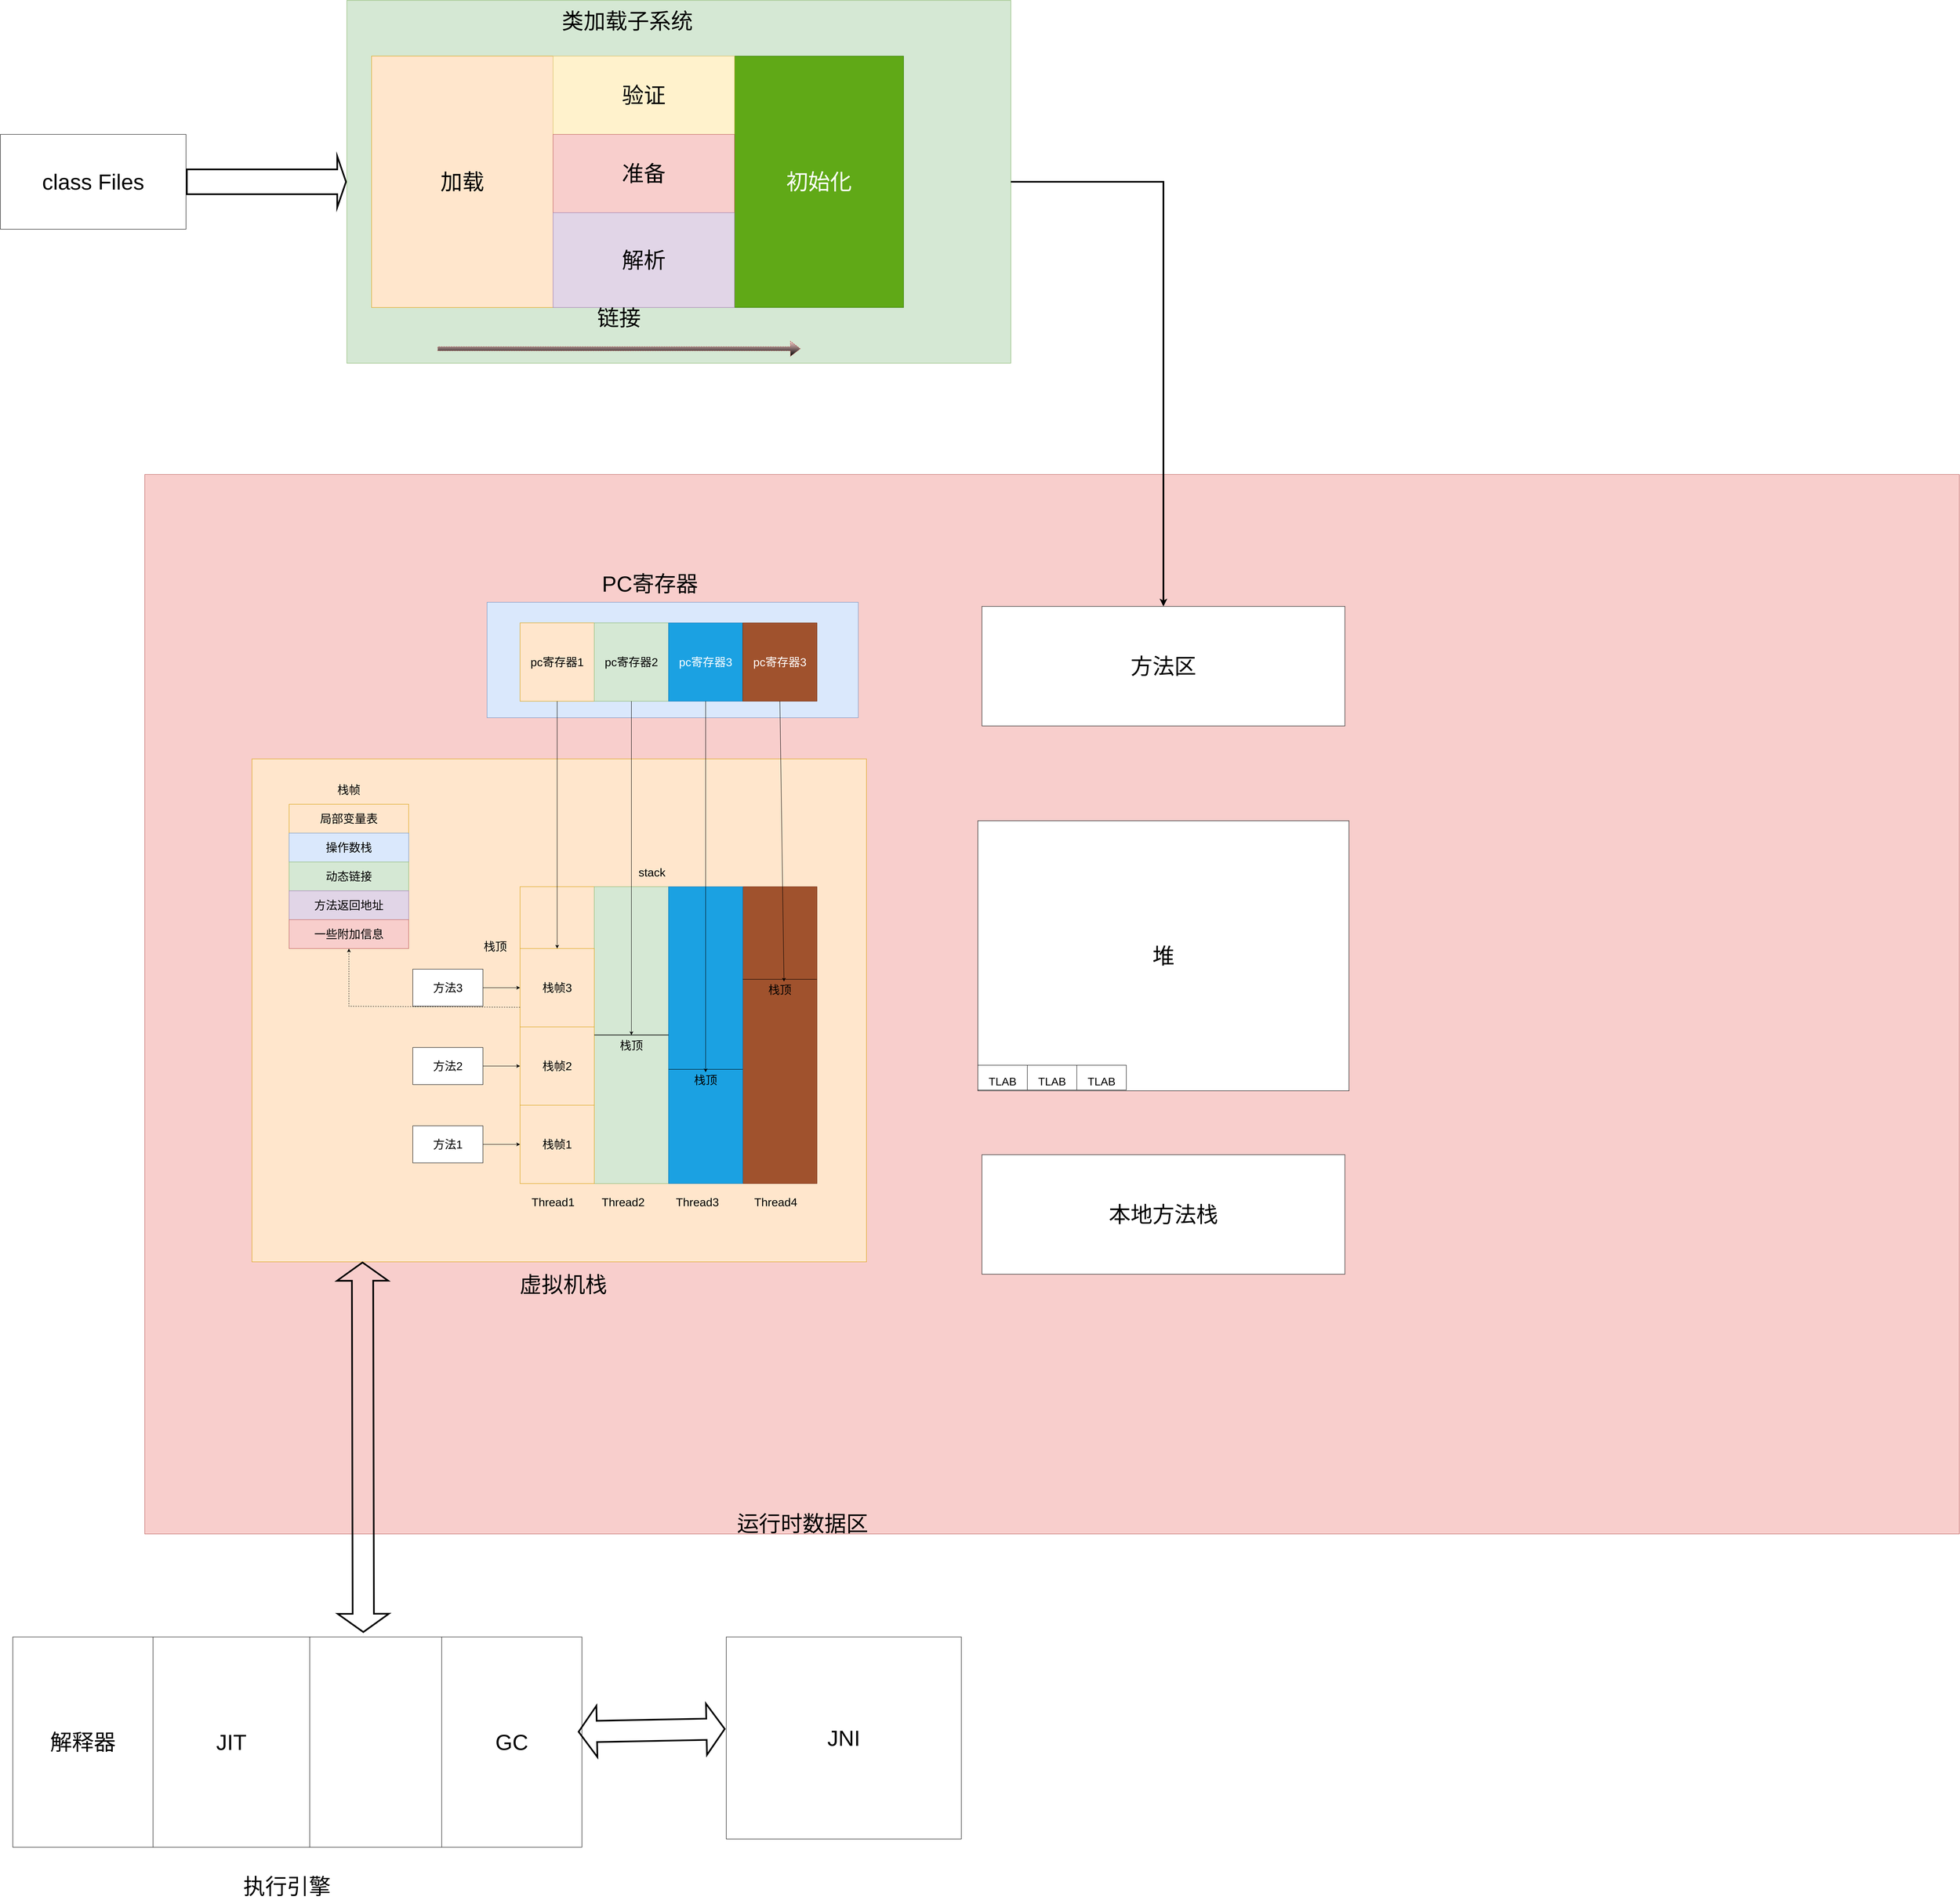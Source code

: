 <mxfile version="20.2.5" type="github">
  <diagram name="Page-1" id="e7e014a7-5840-1c2e-5031-d8a46d1fe8dd">
    <mxGraphModel dx="4606" dy="4348" grid="1" gridSize="10" guides="1" tooltips="1" connect="1" arrows="1" fold="1" page="1" pageScale="1" pageWidth="1169" pageHeight="826" background="none" math="0" shadow="0">
      <root>
        <mxCell id="0" />
        <mxCell id="1" parent="0" />
        <mxCell id="_ZzYg-q-LXf1VRRoxgUA-122" value="" style="rounded=0;whiteSpace=wrap;html=1;shadow=0;glass=0;fillStyle=auto;fontSize=53;strokeWidth=1;fillColor=#d5e8d4;strokeColor=#82b366;" vertex="1" parent="1">
          <mxGeometry x="-130" y="-2200" width="1610" height="880" as="geometry" />
        </mxCell>
        <mxCell id="_ZzYg-q-LXf1VRRoxgUA-120" value="" style="rounded=0;whiteSpace=wrap;html=1;shadow=0;glass=0;fillStyle=auto;fontSize=53;strokeWidth=1;fillColor=#f8cecc;strokeColor=#b85450;" vertex="1" parent="1">
          <mxGeometry x="-620" y="-1050" width="4400" height="2570" as="geometry" />
        </mxCell>
        <mxCell id="_ZzYg-q-LXf1VRRoxgUA-106" value="" style="rounded=0;whiteSpace=wrap;html=1;shadow=0;glass=0;fillStyle=auto;fontSize=53;strokeWidth=1;fillColor=#dae8fc;strokeColor=#6c8ebf;" vertex="1" parent="1">
          <mxGeometry x="210" y="-740" width="900" height="280" as="geometry" />
        </mxCell>
        <mxCell id="_ZzYg-q-LXf1VRRoxgUA-104" value="" style="rounded=0;whiteSpace=wrap;html=1;fillStyle=auto;fontSize=28;fillColor=#ffe6cc;strokeColor=#d79b00;glass=0;shadow=0;" vertex="1" parent="1">
          <mxGeometry x="-360" y="-360" width="1490" height="1220" as="geometry" />
        </mxCell>
        <mxCell id="_ZzYg-q-LXf1VRRoxgUA-43" value="" style="whiteSpace=wrap;html=1;aspect=fixed;fillColor=#a0522d;fontColor=#ffffff;strokeColor=#6D1F00;" vertex="1" parent="1">
          <mxGeometry x="290" y="-50" width="720" height="720" as="geometry" />
        </mxCell>
        <mxCell id="_ZzYg-q-LXf1VRRoxgUA-44" value="&lt;font style=&quot;font-size: 28px;&quot;&gt;stack&lt;/font&gt;" style="text;html=1;strokeColor=none;fillColor=none;align=center;verticalAlign=middle;whiteSpace=wrap;rounded=0;" vertex="1" parent="1">
          <mxGeometry x="410" y="-120" width="400" height="70" as="geometry" />
        </mxCell>
        <mxCell id="_ZzYg-q-LXf1VRRoxgUA-47" value="" style="rounded=0;whiteSpace=wrap;html=1;fontSize=28;fillColor=#ffe6cc;strokeColor=#d79b00;" vertex="1" parent="1">
          <mxGeometry x="290" y="-50" width="180" height="720" as="geometry" />
        </mxCell>
        <mxCell id="_ZzYg-q-LXf1VRRoxgUA-48" value="" style="rounded=0;whiteSpace=wrap;html=1;fontSize=28;fillColor=#d5e8d4;strokeColor=#82b366;" vertex="1" parent="1">
          <mxGeometry x="470" y="-50" width="180" height="720" as="geometry" />
        </mxCell>
        <mxCell id="_ZzYg-q-LXf1VRRoxgUA-49" value="" style="rounded=0;whiteSpace=wrap;html=1;fontSize=28;fillColor=#1ba1e2;fontColor=#ffffff;strokeColor=#006EAF;" vertex="1" parent="1">
          <mxGeometry x="650" y="-50" width="180" height="720" as="geometry" />
        </mxCell>
        <mxCell id="_ZzYg-q-LXf1VRRoxgUA-50" value="栈帧1" style="rounded=0;whiteSpace=wrap;html=1;fontSize=28;fillColor=#ffe6cc;strokeColor=#d79b00;" vertex="1" parent="1">
          <mxGeometry x="290" y="480" width="180" height="190" as="geometry" />
        </mxCell>
        <mxCell id="_ZzYg-q-LXf1VRRoxgUA-51" value="栈帧2" style="rounded=0;whiteSpace=wrap;html=1;fontSize=28;fillColor=#ffe6cc;strokeColor=#d79b00;" vertex="1" parent="1">
          <mxGeometry x="290" y="290" width="180" height="190" as="geometry" />
        </mxCell>
        <mxCell id="_ZzYg-q-LXf1VRRoxgUA-52" value="栈帧3" style="rounded=0;whiteSpace=wrap;html=1;fontSize=28;fillColor=#ffe6cc;strokeColor=#d79b00;" vertex="1" parent="1">
          <mxGeometry x="290" y="100" width="180" height="190" as="geometry" />
        </mxCell>
        <mxCell id="_ZzYg-q-LXf1VRRoxgUA-53" value="方法1" style="rounded=0;whiteSpace=wrap;html=1;fontSize=28;" vertex="1" parent="1">
          <mxGeometry x="30" y="530" width="170" height="90" as="geometry" />
        </mxCell>
        <mxCell id="_ZzYg-q-LXf1VRRoxgUA-54" value="方法2" style="rounded=0;whiteSpace=wrap;html=1;fontSize=28;" vertex="1" parent="1">
          <mxGeometry x="30" y="340" width="170" height="90" as="geometry" />
        </mxCell>
        <mxCell id="_ZzYg-q-LXf1VRRoxgUA-55" value="方法3" style="rounded=0;whiteSpace=wrap;html=1;fontSize=28;" vertex="1" parent="1">
          <mxGeometry x="30" y="150" width="170" height="90" as="geometry" />
        </mxCell>
        <mxCell id="_ZzYg-q-LXf1VRRoxgUA-56" value="" style="endArrow=classic;html=1;rounded=0;fontSize=28;exitX=1;exitY=0.5;exitDx=0;exitDy=0;entryX=0;entryY=0.5;entryDx=0;entryDy=0;" edge="1" parent="1" source="_ZzYg-q-LXf1VRRoxgUA-53" target="_ZzYg-q-LXf1VRRoxgUA-50">
          <mxGeometry width="50" height="50" relative="1" as="geometry">
            <mxPoint x="560" y="410" as="sourcePoint" />
            <mxPoint x="610" y="360" as="targetPoint" />
          </mxGeometry>
        </mxCell>
        <mxCell id="_ZzYg-q-LXf1VRRoxgUA-59" value="" style="endArrow=classic;html=1;rounded=0;fontSize=28;entryX=0;entryY=0.5;entryDx=0;entryDy=0;" edge="1" parent="1" source="_ZzYg-q-LXf1VRRoxgUA-54" target="_ZzYg-q-LXf1VRRoxgUA-51">
          <mxGeometry width="50" height="50" relative="1" as="geometry">
            <mxPoint x="560" y="410" as="sourcePoint" />
            <mxPoint x="610" y="360" as="targetPoint" />
          </mxGeometry>
        </mxCell>
        <mxCell id="_ZzYg-q-LXf1VRRoxgUA-61" value="pc寄存器1" style="rounded=0;whiteSpace=wrap;html=1;fontSize=28;fillColor=#ffe6cc;strokeColor=#d79b00;" vertex="1" parent="1">
          <mxGeometry x="290" y="-690" width="180" height="190" as="geometry" />
        </mxCell>
        <mxCell id="_ZzYg-q-LXf1VRRoxgUA-62" value="pc寄存器2" style="rounded=0;whiteSpace=wrap;html=1;fontSize=28;fillColor=#d5e8d4;strokeColor=#82b366;" vertex="1" parent="1">
          <mxGeometry x="470" y="-690" width="180" height="190" as="geometry" />
        </mxCell>
        <mxCell id="_ZzYg-q-LXf1VRRoxgUA-63" value="pc寄存器3" style="rounded=0;whiteSpace=wrap;html=1;fontSize=28;fillColor=#1ba1e2;fontColor=#ffffff;strokeColor=#006EAF;" vertex="1" parent="1">
          <mxGeometry x="650" y="-690" width="180" height="190" as="geometry" />
        </mxCell>
        <mxCell id="_ZzYg-q-LXf1VRRoxgUA-64" value="pc寄存器3" style="rounded=0;whiteSpace=wrap;html=1;fontSize=28;fillColor=#a0522d;fontColor=#ffffff;strokeColor=#6D1F00;" vertex="1" parent="1">
          <mxGeometry x="830" y="-690" width="180" height="190" as="geometry" />
        </mxCell>
        <mxCell id="_ZzYg-q-LXf1VRRoxgUA-65" value="Thread1" style="text;html=1;strokeColor=none;fillColor=none;align=center;verticalAlign=middle;whiteSpace=wrap;rounded=0;fontSize=28;" vertex="1" parent="1">
          <mxGeometry x="340" y="700" width="60" height="30" as="geometry" />
        </mxCell>
        <mxCell id="_ZzYg-q-LXf1VRRoxgUA-66" value="Thread2" style="text;html=1;strokeColor=none;fillColor=none;align=center;verticalAlign=middle;whiteSpace=wrap;rounded=0;fontSize=28;" vertex="1" parent="1">
          <mxGeometry x="510" y="700" width="60" height="30" as="geometry" />
        </mxCell>
        <mxCell id="_ZzYg-q-LXf1VRRoxgUA-67" value="Thread3" style="text;html=1;strokeColor=none;fillColor=none;align=center;verticalAlign=middle;whiteSpace=wrap;rounded=0;fontSize=28;" vertex="1" parent="1">
          <mxGeometry x="690" y="700" width="60" height="30" as="geometry" />
        </mxCell>
        <mxCell id="_ZzYg-q-LXf1VRRoxgUA-68" value="Thread4" style="text;html=1;strokeColor=none;fillColor=none;align=center;verticalAlign=middle;whiteSpace=wrap;rounded=0;fontSize=28;" vertex="1" parent="1">
          <mxGeometry x="880" y="700" width="60" height="30" as="geometry" />
        </mxCell>
        <mxCell id="_ZzYg-q-LXf1VRRoxgUA-70" value="" style="endArrow=classic;html=1;rounded=0;fontSize=28;entryX=0.5;entryY=0;entryDx=0;entryDy=0;" edge="1" parent="1" source="_ZzYg-q-LXf1VRRoxgUA-61" target="_ZzYg-q-LXf1VRRoxgUA-52">
          <mxGeometry width="50" height="50" relative="1" as="geometry">
            <mxPoint x="560" y="410" as="sourcePoint" />
            <mxPoint x="180" y="-60" as="targetPoint" />
          </mxGeometry>
        </mxCell>
        <mxCell id="_ZzYg-q-LXf1VRRoxgUA-74" value="栈顶" style="text;html=1;strokeColor=none;fillColor=none;align=center;verticalAlign=middle;whiteSpace=wrap;rounded=0;fontSize=28;" vertex="1" parent="1">
          <mxGeometry x="200" y="80" width="60" height="30" as="geometry" />
        </mxCell>
        <mxCell id="_ZzYg-q-LXf1VRRoxgUA-77" value="" style="endArrow=classic;html=1;rounded=0;fontSize=28;entryX=0;entryY=0.5;entryDx=0;entryDy=0;exitX=1;exitY=0.5;exitDx=0;exitDy=0;" edge="1" parent="1" source="_ZzYg-q-LXf1VRRoxgUA-55" target="_ZzYg-q-LXf1VRRoxgUA-52">
          <mxGeometry width="50" height="50" relative="1" as="geometry">
            <mxPoint x="200" y="385" as="sourcePoint" />
            <mxPoint x="290" y="385" as="targetPoint" />
            <Array as="points" />
          </mxGeometry>
        </mxCell>
        <mxCell id="_ZzYg-q-LXf1VRRoxgUA-78" value="栈顶" style="text;html=1;strokeColor=none;fillColor=none;align=center;verticalAlign=middle;whiteSpace=wrap;rounded=0;fontSize=28;" vertex="1" parent="1">
          <mxGeometry x="530" y="320" width="60" height="30" as="geometry" />
        </mxCell>
        <mxCell id="_ZzYg-q-LXf1VRRoxgUA-81" value="" style="endArrow=none;html=1;rounded=0;fontSize=28;entryX=1;entryY=0.5;entryDx=0;entryDy=0;exitX=0;exitY=0.5;exitDx=0;exitDy=0;" edge="1" parent="1" source="_ZzYg-q-LXf1VRRoxgUA-48" target="_ZzYg-q-LXf1VRRoxgUA-48">
          <mxGeometry width="50" height="50" relative="1" as="geometry">
            <mxPoint x="330" y="330" as="sourcePoint" />
            <mxPoint x="380" y="280" as="targetPoint" />
          </mxGeometry>
        </mxCell>
        <mxCell id="_ZzYg-q-LXf1VRRoxgUA-83" value="" style="endArrow=none;html=1;rounded=0;fontSize=28;entryX=1;entryY=0.5;entryDx=0;entryDy=0;exitX=0;exitY=0.5;exitDx=0;exitDy=0;" edge="1" parent="1">
          <mxGeometry width="50" height="50" relative="1" as="geometry">
            <mxPoint x="470" y="309.33" as="sourcePoint" />
            <mxPoint x="650" y="309.33" as="targetPoint" />
          </mxGeometry>
        </mxCell>
        <mxCell id="_ZzYg-q-LXf1VRRoxgUA-84" value="" style="endArrow=none;html=1;rounded=0;fontSize=28;entryX=1;entryY=0.5;entryDx=0;entryDy=0;exitX=0;exitY=0.5;exitDx=0;exitDy=0;" edge="1" parent="1">
          <mxGeometry width="50" height="50" relative="1" as="geometry">
            <mxPoint x="650" y="393.0" as="sourcePoint" />
            <mxPoint x="830" y="393.0" as="targetPoint" />
          </mxGeometry>
        </mxCell>
        <mxCell id="_ZzYg-q-LXf1VRRoxgUA-85" value="栈顶" style="text;html=1;strokeColor=none;fillColor=none;align=center;verticalAlign=middle;whiteSpace=wrap;rounded=0;fontSize=28;" vertex="1" parent="1">
          <mxGeometry x="710" y="403.67" width="60" height="30" as="geometry" />
        </mxCell>
        <mxCell id="_ZzYg-q-LXf1VRRoxgUA-86" value="" style="endArrow=none;html=1;rounded=0;fontSize=28;entryX=1;entryY=0.5;entryDx=0;entryDy=0;exitX=0;exitY=0.5;exitDx=0;exitDy=0;" edge="1" parent="1">
          <mxGeometry width="50" height="50" relative="1" as="geometry">
            <mxPoint x="830" y="174.66" as="sourcePoint" />
            <mxPoint x="1010" y="174.66" as="targetPoint" />
          </mxGeometry>
        </mxCell>
        <mxCell id="_ZzYg-q-LXf1VRRoxgUA-87" value="栈顶" style="text;html=1;strokeColor=none;fillColor=none;align=center;verticalAlign=middle;whiteSpace=wrap;rounded=0;fontSize=28;" vertex="1" parent="1">
          <mxGeometry x="890" y="185.33" width="60" height="30" as="geometry" />
        </mxCell>
        <mxCell id="_ZzYg-q-LXf1VRRoxgUA-89" value="" style="endArrow=classic;html=1;rounded=0;fontSize=28;exitX=0.5;exitY=1;exitDx=0;exitDy=0;" edge="1" parent="1" source="_ZzYg-q-LXf1VRRoxgUA-62">
          <mxGeometry width="50" height="50" relative="1" as="geometry">
            <mxPoint x="380" y="-130" as="sourcePoint" />
            <mxPoint x="560" y="310" as="targetPoint" />
          </mxGeometry>
        </mxCell>
        <mxCell id="_ZzYg-q-LXf1VRRoxgUA-90" value="" style="endArrow=classic;html=1;rounded=0;fontSize=28;" edge="1" parent="1" source="_ZzYg-q-LXf1VRRoxgUA-63">
          <mxGeometry width="50" height="50" relative="1" as="geometry">
            <mxPoint x="560" y="-130" as="sourcePoint" />
            <mxPoint x="740" y="400" as="targetPoint" />
          </mxGeometry>
        </mxCell>
        <mxCell id="_ZzYg-q-LXf1VRRoxgUA-91" value="" style="endArrow=classic;html=1;rounded=0;fontSize=28;exitX=0.5;exitY=1;exitDx=0;exitDy=0;" edge="1" parent="1" source="_ZzYg-q-LXf1VRRoxgUA-64">
          <mxGeometry width="50" height="50" relative="1" as="geometry">
            <mxPoint x="740" y="-130" as="sourcePoint" />
            <mxPoint x="930" y="180" as="targetPoint" />
          </mxGeometry>
        </mxCell>
        <mxCell id="_ZzYg-q-LXf1VRRoxgUA-92" value="" style="rounded=0;whiteSpace=wrap;html=1;fontSize=28;fillColor=#ffe6cc;strokeColor=#d79b00;" vertex="1" parent="1">
          <mxGeometry x="-270" y="-250" width="290" height="350" as="geometry" />
        </mxCell>
        <mxCell id="_ZzYg-q-LXf1VRRoxgUA-93" value="局部变量表" style="rounded=0;whiteSpace=wrap;html=1;fontSize=28;fillColor=#ffe6cc;strokeColor=#d79b00;" vertex="1" parent="1">
          <mxGeometry x="-270" y="-250" width="290" height="70" as="geometry" />
        </mxCell>
        <mxCell id="_ZzYg-q-LXf1VRRoxgUA-94" value="操作数栈" style="rounded=0;whiteSpace=wrap;html=1;fontSize=28;fillColor=#dae8fc;strokeColor=#6c8ebf;" vertex="1" parent="1">
          <mxGeometry x="-270" y="-180" width="290" height="70" as="geometry" />
        </mxCell>
        <mxCell id="_ZzYg-q-LXf1VRRoxgUA-95" value="动态链接" style="rounded=0;whiteSpace=wrap;html=1;fontSize=28;fillColor=#d5e8d4;strokeColor=#82b366;" vertex="1" parent="1">
          <mxGeometry x="-270" y="-110" width="290" height="70" as="geometry" />
        </mxCell>
        <mxCell id="_ZzYg-q-LXf1VRRoxgUA-96" value="方法返回地址" style="rounded=0;whiteSpace=wrap;html=1;fontSize=28;fillColor=#e1d5e7;strokeColor=#9673a6;" vertex="1" parent="1">
          <mxGeometry x="-270" y="-40" width="290" height="70" as="geometry" />
        </mxCell>
        <mxCell id="_ZzYg-q-LXf1VRRoxgUA-97" value="一些附加信息" style="rounded=0;whiteSpace=wrap;html=1;fontSize=28;fillColor=#f8cecc;strokeColor=#b85450;" vertex="1" parent="1">
          <mxGeometry x="-270" y="30" width="290" height="70" as="geometry" />
        </mxCell>
        <mxCell id="_ZzYg-q-LXf1VRRoxgUA-100" value="栈帧" style="text;html=1;strokeColor=none;fillColor=none;align=center;verticalAlign=middle;whiteSpace=wrap;rounded=0;fontSize=28;" vertex="1" parent="1">
          <mxGeometry x="-155" y="-300" width="60" height="30" as="geometry" />
        </mxCell>
        <mxCell id="_ZzYg-q-LXf1VRRoxgUA-101" value="" style="endArrow=classic;html=1;rounded=0;fontSize=28;exitX=0;exitY=0.75;exitDx=0;exitDy=0;entryX=0.5;entryY=1;entryDx=0;entryDy=0;dashed=1;" edge="1" parent="1" source="_ZzYg-q-LXf1VRRoxgUA-52" target="_ZzYg-q-LXf1VRRoxgUA-97">
          <mxGeometry width="50" height="50" relative="1" as="geometry">
            <mxPoint x="260" y="150" as="sourcePoint" />
            <mxPoint x="310" y="100" as="targetPoint" />
            <Array as="points">
              <mxPoint x="-125" y="240" />
            </Array>
          </mxGeometry>
        </mxCell>
        <mxCell id="_ZzYg-q-LXf1VRRoxgUA-105" value="&lt;font style=&quot;font-size: 53px;&quot;&gt;虚拟机栈&lt;/font&gt;" style="text;html=1;strokeColor=none;fillColor=none;align=center;verticalAlign=middle;whiteSpace=wrap;rounded=0;fillStyle=auto;fontSize=28;strokeWidth=1;" vertex="1" parent="1">
          <mxGeometry x="250" y="900" width="290" height="30" as="geometry" />
        </mxCell>
        <mxCell id="_ZzYg-q-LXf1VRRoxgUA-107" value="PC寄存器" style="text;html=1;strokeColor=none;fillColor=none;align=center;verticalAlign=middle;whiteSpace=wrap;rounded=0;shadow=0;glass=0;fillStyle=auto;fontSize=53;" vertex="1" parent="1">
          <mxGeometry x="460" y="-800" width="290" height="30" as="geometry" />
        </mxCell>
        <mxCell id="_ZzYg-q-LXf1VRRoxgUA-108" value="" style="rounded=0;whiteSpace=wrap;html=1;shadow=0;glass=0;fillStyle=auto;fontSize=53;strokeWidth=1;fillColor=default;gradientColor=none;" vertex="1" parent="1">
          <mxGeometry x="-70" y="-2065" width="1290" height="610" as="geometry" />
        </mxCell>
        <mxCell id="_ZzYg-q-LXf1VRRoxgUA-109" value="类加载子系统" style="text;html=1;strokeColor=none;fillColor=none;align=center;verticalAlign=middle;whiteSpace=wrap;rounded=0;shadow=0;glass=0;fillStyle=auto;fontSize=53;" vertex="1" parent="1">
          <mxGeometry x="360" y="-2165" width="380" height="30" as="geometry" />
        </mxCell>
        <mxCell id="_ZzYg-q-LXf1VRRoxgUA-110" value="加载" style="rounded=0;whiteSpace=wrap;html=1;shadow=0;glass=0;fillStyle=auto;fontSize=53;strokeWidth=1;fillColor=#ffe6cc;strokeColor=#d79b00;" vertex="1" parent="1">
          <mxGeometry x="-70" y="-2065" width="440" height="610" as="geometry" />
        </mxCell>
        <mxCell id="_ZzYg-q-LXf1VRRoxgUA-111" value="" style="rounded=0;whiteSpace=wrap;html=1;shadow=0;glass=0;fillStyle=auto;fontSize=53;strokeWidth=1;fillColor=default;gradientColor=none;" vertex="1" parent="1">
          <mxGeometry x="370" y="-2065" width="440" height="610" as="geometry" />
        </mxCell>
        <mxCell id="_ZzYg-q-LXf1VRRoxgUA-112" value="初始化" style="rounded=0;whiteSpace=wrap;html=1;shadow=0;glass=0;fillStyle=auto;fontSize=53;strokeWidth=1;fillColor=#60a917;fontColor=#ffffff;strokeColor=#2D7600;" vertex="1" parent="1">
          <mxGeometry x="810" y="-2065" width="410" height="610" as="geometry" />
        </mxCell>
        <mxCell id="_ZzYg-q-LXf1VRRoxgUA-113" value="验证" style="rounded=0;whiteSpace=wrap;html=1;shadow=0;glass=0;fillStyle=auto;fontSize=53;strokeWidth=1;fillColor=#fff2cc;strokeColor=#d6b656;" vertex="1" parent="1">
          <mxGeometry x="370" y="-2065" width="440" height="190" as="geometry" />
        </mxCell>
        <mxCell id="_ZzYg-q-LXf1VRRoxgUA-114" value="准备" style="rounded=0;whiteSpace=wrap;html=1;shadow=0;glass=0;fillStyle=auto;fontSize=53;strokeWidth=1;fillColor=#f8cecc;strokeColor=#b85450;" vertex="1" parent="1">
          <mxGeometry x="370" y="-1875" width="440" height="190" as="geometry" />
        </mxCell>
        <mxCell id="_ZzYg-q-LXf1VRRoxgUA-115" value="解析" style="rounded=0;whiteSpace=wrap;html=1;shadow=0;glass=0;fillStyle=auto;fontSize=53;strokeWidth=1;fillColor=#e1d5e7;strokeColor=#9673a6;" vertex="1" parent="1">
          <mxGeometry x="370" y="-1685" width="440" height="230" as="geometry" />
        </mxCell>
        <mxCell id="_ZzYg-q-LXf1VRRoxgUA-117" value="" style="shape=flexArrow;endArrow=classic;html=1;rounded=0;dashed=1;fontSize=53;endWidth=25.714;endSize=7.629;fillColor=#f8cecc;strokeColor=#b85450;gradientColor=default;" edge="1" parent="1">
          <mxGeometry width="50" height="50" relative="1" as="geometry">
            <mxPoint x="90" y="-1355" as="sourcePoint" />
            <mxPoint x="970" y="-1355" as="targetPoint" />
            <Array as="points">
              <mxPoint x="270" y="-1355" />
              <mxPoint x="440" y="-1355" />
              <mxPoint x="530" y="-1355" />
              <mxPoint x="610" y="-1355" />
            </Array>
          </mxGeometry>
        </mxCell>
        <mxCell id="_ZzYg-q-LXf1VRRoxgUA-121" value="&lt;font style=&quot;font-size: 53px;&quot;&gt;运行时数据区&lt;/font&gt;" style="text;html=1;strokeColor=none;fillColor=none;align=center;verticalAlign=middle;whiteSpace=wrap;rounded=0;fillStyle=auto;fontSize=28;strokeWidth=1;" vertex="1" parent="1">
          <mxGeometry x="710" y="1480" width="530" height="30" as="geometry" />
        </mxCell>
        <mxCell id="_ZzYg-q-LXf1VRRoxgUA-124" value="方法区" style="rounded=0;whiteSpace=wrap;html=1;shadow=0;glass=0;fillStyle=auto;fontSize=53;strokeWidth=1;fillColor=default;gradientColor=none;" vertex="1" parent="1">
          <mxGeometry x="1410" y="-730" width="880" height="290" as="geometry" />
        </mxCell>
        <mxCell id="_ZzYg-q-LXf1VRRoxgUA-125" value="堆" style="rounded=0;whiteSpace=wrap;html=1;shadow=0;glass=0;fillStyle=auto;fontSize=53;strokeWidth=1;fillColor=default;gradientColor=none;" vertex="1" parent="1">
          <mxGeometry x="1400" y="-210" width="900" height="655" as="geometry" />
        </mxCell>
        <mxCell id="_ZzYg-q-LXf1VRRoxgUA-126" value="本地方法栈" style="rounded=0;whiteSpace=wrap;html=1;shadow=0;glass=0;fillStyle=auto;fontSize=53;strokeWidth=1;fillColor=default;gradientColor=none;" vertex="1" parent="1">
          <mxGeometry x="1410" y="600" width="880" height="290" as="geometry" />
        </mxCell>
        <mxCell id="_ZzYg-q-LXf1VRRoxgUA-127" value="" style="endArrow=classic;html=1;rounded=0;fontSize=53;startSize=16;sourcePerimeterSpacing=11;targetPerimeterSpacing=10;strokeWidth=4;gradientColor=default;gradientDirection=east;exitX=1;exitY=0.5;exitDx=0;exitDy=0;entryX=0.5;entryY=0;entryDx=0;entryDy=0;edgeStyle=orthogonalEdgeStyle;" edge="1" parent="1" source="_ZzYg-q-LXf1VRRoxgUA-122" target="_ZzYg-q-LXf1VRRoxgUA-124">
          <mxGeometry width="50" height="50" relative="1" as="geometry">
            <mxPoint x="1170" y="-480" as="sourcePoint" />
            <mxPoint x="1220" y="-530" as="targetPoint" />
          </mxGeometry>
        </mxCell>
        <mxCell id="_ZzYg-q-LXf1VRRoxgUA-128" value="" style="rounded=0;whiteSpace=wrap;html=1;shadow=0;glass=0;fillStyle=auto;fontSize=53;strokeWidth=1;fillColor=default;gradientColor=none;" vertex="1" parent="1">
          <mxGeometry x="-940" y="1770" width="1380" height="510" as="geometry" />
        </mxCell>
        <mxCell id="_ZzYg-q-LXf1VRRoxgUA-129" value="&lt;font style=&quot;font-size: 53px;&quot;&gt;执行引擎&lt;/font&gt;" style="text;html=1;strokeColor=none;fillColor=none;align=center;verticalAlign=middle;whiteSpace=wrap;rounded=0;fillStyle=auto;fontSize=28;strokeWidth=1;" vertex="1" parent="1">
          <mxGeometry x="-540" y="2360" width="530" height="30" as="geometry" />
        </mxCell>
        <mxCell id="_ZzYg-q-LXf1VRRoxgUA-130" value="解释器" style="rounded=0;whiteSpace=wrap;html=1;shadow=0;glass=0;fillStyle=auto;fontSize=53;strokeWidth=1;fillColor=default;gradientColor=none;" vertex="1" parent="1">
          <mxGeometry x="-940" y="1770" width="340" height="510" as="geometry" />
        </mxCell>
        <mxCell id="_ZzYg-q-LXf1VRRoxgUA-131" value="JIT" style="rounded=0;whiteSpace=wrap;html=1;shadow=0;glass=0;fillStyle=auto;fontSize=53;strokeWidth=1;fillColor=default;gradientColor=none;" vertex="1" parent="1">
          <mxGeometry x="-600" y="1770" width="380" height="510" as="geometry" />
        </mxCell>
        <mxCell id="_ZzYg-q-LXf1VRRoxgUA-132" value="JNI" style="rounded=0;whiteSpace=wrap;html=1;shadow=0;glass=0;fillStyle=auto;fontSize=53;strokeWidth=1;fillColor=default;gradientColor=none;" vertex="1" parent="1">
          <mxGeometry x="790" y="1770" width="570" height="490" as="geometry" />
        </mxCell>
        <mxCell id="_ZzYg-q-LXf1VRRoxgUA-133" value="" style="rounded=0;whiteSpace=wrap;html=1;shadow=0;glass=0;fillStyle=auto;fontSize=53;strokeWidth=1;fillColor=default;gradientColor=none;" vertex="1" parent="1">
          <mxGeometry x="-220" y="1770" width="320" height="510" as="geometry" />
        </mxCell>
        <mxCell id="_ZzYg-q-LXf1VRRoxgUA-134" value="GC" style="rounded=0;whiteSpace=wrap;html=1;shadow=0;glass=0;fillStyle=auto;fontSize=53;strokeWidth=1;fillColor=default;gradientColor=none;" vertex="1" parent="1">
          <mxGeometry x="100" y="1770" width="340" height="510" as="geometry" />
        </mxCell>
        <mxCell id="_ZzYg-q-LXf1VRRoxgUA-135" value="" style="shape=flexArrow;endArrow=classic;startArrow=classic;html=1;rounded=0;fontSize=53;startSize=13.429;sourcePerimeterSpacing=11;targetPerimeterSpacing=10;strokeWidth=4;gradientColor=default;gradientDirection=east;startWidth=68.571;endWidth=68.571;endSize=13.429;width=48.571;entryX=0.12;entryY=0.743;entryDx=0;entryDy=0;entryPerimeter=0;" edge="1" parent="1" target="_ZzYg-q-LXf1VRRoxgUA-120">
          <mxGeometry width="100" height="100" relative="1" as="geometry">
            <mxPoint x="-90" y="1760" as="sourcePoint" />
            <mxPoint x="-90" y="1520" as="targetPoint" />
          </mxGeometry>
        </mxCell>
        <mxCell id="_ZzYg-q-LXf1VRRoxgUA-137" value="" style="shape=flexArrow;endArrow=classic;startArrow=classic;html=1;rounded=0;fontSize=53;startSize=13.429;sourcePerimeterSpacing=11;targetPerimeterSpacing=10;strokeWidth=4;gradientColor=default;gradientDirection=east;startWidth=68.571;endWidth=68.571;endSize=13.429;width=48.571;entryX=-0.003;entryY=0.455;entryDx=0;entryDy=0;entryPerimeter=0;" edge="1" parent="1" target="_ZzYg-q-LXf1VRRoxgUA-132">
          <mxGeometry width="100" height="100" relative="1" as="geometry">
            <mxPoint x="430" y="2000" as="sourcePoint" />
            <mxPoint x="582" y="1550.0" as="targetPoint" />
          </mxGeometry>
        </mxCell>
        <mxCell id="_ZzYg-q-LXf1VRRoxgUA-138" value="链接" style="text;html=1;strokeColor=none;fillColor=none;align=center;verticalAlign=middle;whiteSpace=wrap;rounded=0;shadow=0;glass=0;fillStyle=auto;fontSize=53;" vertex="1" parent="1">
          <mxGeometry x="420" y="-1445" width="220" height="30" as="geometry" />
        </mxCell>
        <mxCell id="_ZzYg-q-LXf1VRRoxgUA-140" value="class Files" style="rounded=0;whiteSpace=wrap;html=1;shadow=0;glass=0;fillStyle=auto;fontSize=53;strokeWidth=1;fillColor=default;gradientColor=none;" vertex="1" parent="1">
          <mxGeometry x="-970" y="-1875" width="450" height="230" as="geometry" />
        </mxCell>
        <mxCell id="_ZzYg-q-LXf1VRRoxgUA-142" value="" style="shape=flexArrow;endArrow=classic;html=1;rounded=0;fontSize=53;startSize=16;sourcePerimeterSpacing=11;targetPerimeterSpacing=10;strokeWidth=4;gradientColor=default;gradientDirection=east;endWidth=60.0;endSize=5.771;exitX=1;exitY=0.5;exitDx=0;exitDy=0;width=57.143;entryX=0;entryY=0.5;entryDx=0;entryDy=0;" edge="1" parent="1" source="_ZzYg-q-LXf1VRRoxgUA-140" target="_ZzYg-q-LXf1VRRoxgUA-122">
          <mxGeometry width="50" height="50" relative="1" as="geometry">
            <mxPoint x="-470" y="-1900" as="sourcePoint" />
            <mxPoint x="-420" y="-1930" as="targetPoint" />
          </mxGeometry>
        </mxCell>
        <mxCell id="_ZzYg-q-LXf1VRRoxgUA-143" value="&lt;font style=&quot;font-size: 27px;&quot;&gt;TLAB&lt;/font&gt;" style="rounded=0;whiteSpace=wrap;html=1;shadow=0;glass=0;fillStyle=auto;fontSize=53;strokeWidth=1;fillColor=default;gradientColor=none;" vertex="1" parent="1">
          <mxGeometry x="1400" y="383" width="120" height="60" as="geometry" />
        </mxCell>
        <mxCell id="_ZzYg-q-LXf1VRRoxgUA-144" value="&lt;span style=&quot;font-size: 27px;&quot;&gt;TLAB&lt;/span&gt;" style="rounded=0;whiteSpace=wrap;html=1;shadow=0;glass=0;fillStyle=auto;fontSize=53;strokeWidth=1;fillColor=default;gradientColor=none;" vertex="1" parent="1">
          <mxGeometry x="1520" y="383" width="120" height="60" as="geometry" />
        </mxCell>
        <mxCell id="_ZzYg-q-LXf1VRRoxgUA-145" value="&lt;span style=&quot;font-size: 27px;&quot;&gt;TLAB&lt;/span&gt;" style="rounded=0;whiteSpace=wrap;html=1;shadow=0;glass=0;fillStyle=auto;fontSize=53;strokeWidth=1;fillColor=default;gradientColor=none;" vertex="1" parent="1">
          <mxGeometry x="1640" y="383" width="120" height="60" as="geometry" />
        </mxCell>
      </root>
    </mxGraphModel>
  </diagram>
</mxfile>
